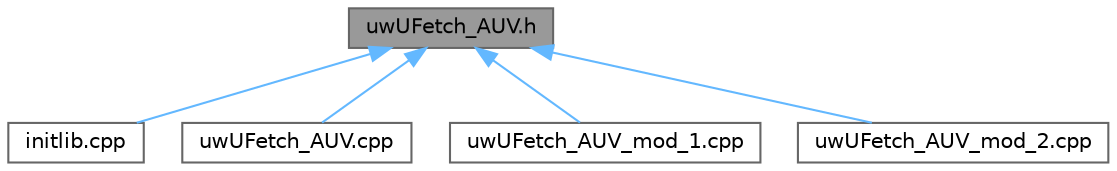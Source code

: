 digraph "uwUFetch_AUV.h"
{
 // LATEX_PDF_SIZE
  bgcolor="transparent";
  edge [fontname=Helvetica,fontsize=10,labelfontname=Helvetica,labelfontsize=10];
  node [fontname=Helvetica,fontsize=10,shape=box,height=0.2,width=0.4];
  Node1 [id="Node000001",label="uwUFetch_AUV.h",height=0.2,width=0.4,color="gray40", fillcolor="grey60", style="filled", fontcolor="black",tooltip="Declaration of class that implement AUV for UFetch protocol."];
  Node1 -> Node2 [id="edge1_Node000001_Node000002",dir="back",color="steelblue1",style="solid",tooltip=" "];
  Node2 [id="Node000002",label="initlib.cpp",height=0.2,width=0.4,color="grey40", fillcolor="white", style="filled",URL="$DESERT__Framework_2DESERT_2data__link_2uwUFetch_2initlib_8cpp.html",tooltip="file to initialize the libuwufetch.so library"];
  Node1 -> Node3 [id="edge2_Node000001_Node000003",dir="back",color="steelblue1",style="solid",tooltip=" "];
  Node3 [id="Node000003",label="uwUFetch_AUV.cpp",height=0.2,width=0.4,color="grey40", fillcolor="white", style="filled",URL="$uwUFetch__AUV_8cpp.html",tooltip="Class that provide the implementation of the AUV entity of uwUFetch protocol."];
  Node1 -> Node4 [id="edge3_Node000001_Node000004",dir="back",color="steelblue1",style="solid",tooltip=" "];
  Node4 [id="Node000004",label="uwUFetch_AUV_mod_1.cpp",height=0.2,width=0.4,color="grey40", fillcolor="white", style="filled",URL="$uwUFetch__AUV__mod__1_8cpp.html",tooltip=" "];
  Node1 -> Node5 [id="edge4_Node000001_Node000005",dir="back",color="steelblue1",style="solid",tooltip=" "];
  Node5 [id="Node000005",label="uwUFetch_AUV_mod_2.cpp",height=0.2,width=0.4,color="grey40", fillcolor="white", style="filled",URL="$uwUFetch__AUV__mod__2_8cpp.html",tooltip=" "];
}

